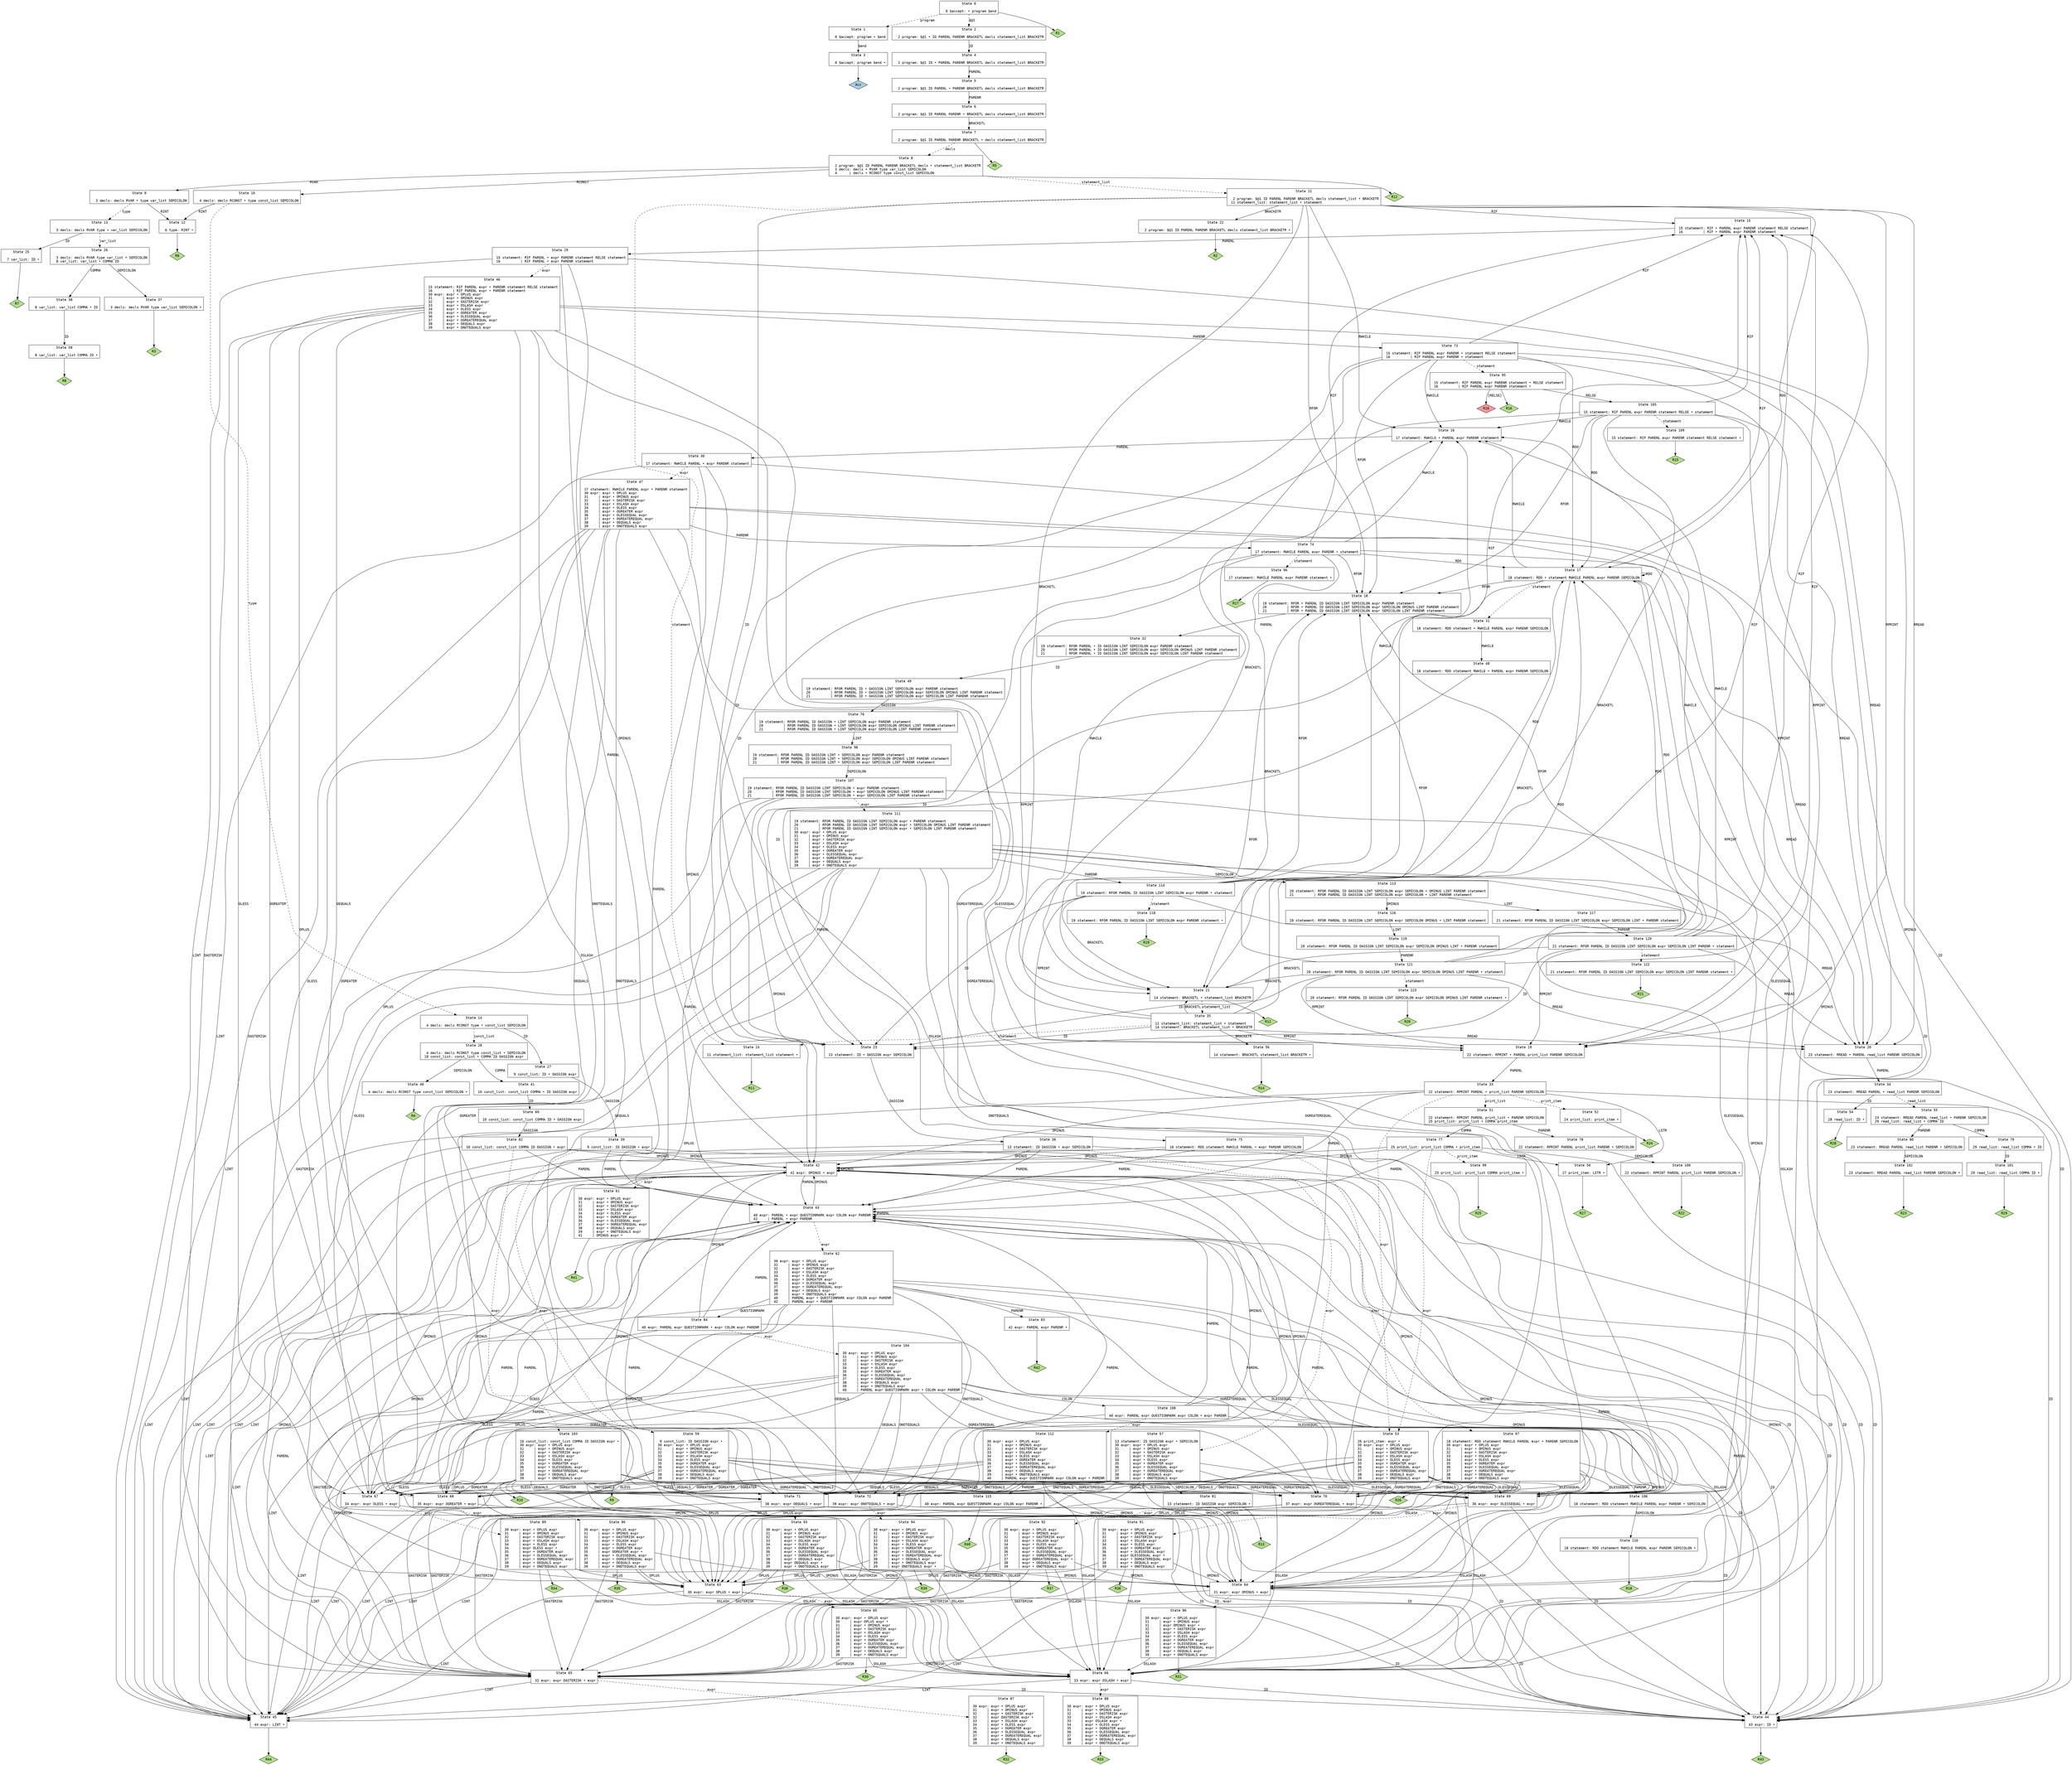 // Generated by GNU Bison 3.8.2.
// Report bugs to <bug-bison@gnu.org>.
// Home page: <https://www.gnu.org/software/bison/>.

digraph "minic.y"
{
  node [fontname = courier, shape = box, colorscheme = paired6]
  edge [fontname = courier]

  0 [label="State 0\n\l  0 $accept: • program $end\l"]
  0 -> 1 [style=dashed label="program"]
  0 -> 2 [style=dashed label="$@1"]
  0 -> "0R1" [style=solid]
 "0R1" [label="R1", fillcolor=3, shape=diamond, style=filled]
  1 [label="State 1\n\l  0 $accept: program • $end\l"]
  1 -> 3 [style=solid label="$end"]
  2 [label="State 2\n\l  2 program: $@1 • ID PARENL PARENR BRACKETL decls statement_list BRACKETR\l"]
  2 -> 4 [style=solid label="ID"]
  3 [label="State 3\n\l  0 $accept: program $end •\l"]
  3 -> "3R0" [style=solid]
 "3R0" [label="Acc", fillcolor=1, shape=diamond, style=filled]
  4 [label="State 4\n\l  2 program: $@1 ID • PARENL PARENR BRACKETL decls statement_list BRACKETR\l"]
  4 -> 5 [style=solid label="PARENL"]
  5 [label="State 5\n\l  2 program: $@1 ID PARENL • PARENR BRACKETL decls statement_list BRACKETR\l"]
  5 -> 6 [style=solid label="PARENR"]
  6 [label="State 6\n\l  2 program: $@1 ID PARENL PARENR • BRACKETL decls statement_list BRACKETR\l"]
  6 -> 7 [style=solid label="BRACKETL"]
  7 [label="State 7\n\l  2 program: $@1 ID PARENL PARENR BRACKETL • decls statement_list BRACKETR\l"]
  7 -> 8 [style=dashed label="decls"]
  7 -> "7R5" [style=solid]
 "7R5" [label="R5", fillcolor=3, shape=diamond, style=filled]
  8 [label="State 8\n\l  2 program: $@1 ID PARENL PARENR BRACKETL decls • statement_list BRACKETR\l  3 decls: decls • RVAR type var_list SEMICOLON\l  4      | decls • RCONST type const_list SEMICOLON\l"]
  8 -> 9 [style=solid label="RVAR"]
  8 -> 10 [style=solid label="RCONST"]
  8 -> 11 [style=dashed label="statement_list"]
  8 -> "8R12" [style=solid]
 "8R12" [label="R12", fillcolor=3, shape=diamond, style=filled]
  9 [label="State 9\n\l  3 decls: decls RVAR • type var_list SEMICOLON\l"]
  9 -> 12 [style=solid label="RINT"]
  9 -> 13 [style=dashed label="type"]
  10 [label="State 10\n\l  4 decls: decls RCONST • type const_list SEMICOLON\l"]
  10 -> 12 [style=solid label="RINT"]
  10 -> 14 [style=dashed label="type"]
  11 [label="State 11\n\l  2 program: $@1 ID PARENL PARENR BRACKETL decls statement_list • BRACKETR\l 11 statement_list: statement_list • statement\l"]
  11 -> 15 [style=solid label="RIF"]
  11 -> 16 [style=solid label="RWHILE"]
  11 -> 17 [style=solid label="RDO"]
  11 -> 18 [style=solid label="RFOR"]
  11 -> 19 [style=solid label="RPRINT"]
  11 -> 20 [style=solid label="RREAD"]
  11 -> 21 [style=solid label="BRACKETL"]
  11 -> 22 [style=solid label="BRACKETR"]
  11 -> 23 [style=solid label="ID"]
  11 -> 24 [style=dashed label="statement"]
  12 [label="State 12\n\l  6 type: RINT •\l"]
  12 -> "12R6" [style=solid]
 "12R6" [label="R6", fillcolor=3, shape=diamond, style=filled]
  13 [label="State 13\n\l  3 decls: decls RVAR type • var_list SEMICOLON\l"]
  13 -> 25 [style=solid label="ID"]
  13 -> 26 [style=dashed label="var_list"]
  14 [label="State 14\n\l  4 decls: decls RCONST type • const_list SEMICOLON\l"]
  14 -> 27 [style=solid label="ID"]
  14 -> 28 [style=dashed label="const_list"]
  15 [label="State 15\n\l 15 statement: RIF • PARENL expr PARENR statement RELSE statement\l 16          | RIF • PARENL expr PARENR statement\l"]
  15 -> 29 [style=solid label="PARENL"]
  16 [label="State 16\n\l 17 statement: RWHILE • PARENL expr PARENR statement\l"]
  16 -> 30 [style=solid label="PARENL"]
  17 [label="State 17\n\l 18 statement: RDO • statement RWHILE PARENL expr PARENR SEMICOLON\l"]
  17 -> 15 [style=solid label="RIF"]
  17 -> 16 [style=solid label="RWHILE"]
  17 -> 17 [style=solid label="RDO"]
  17 -> 18 [style=solid label="RFOR"]
  17 -> 19 [style=solid label="RPRINT"]
  17 -> 20 [style=solid label="RREAD"]
  17 -> 21 [style=solid label="BRACKETL"]
  17 -> 23 [style=solid label="ID"]
  17 -> 31 [style=dashed label="statement"]
  18 [label="State 18\n\l 19 statement: RFOR • PARENL ID OASSIGN LINT SEMICOLON expr PARENR statement\l 20          | RFOR • PARENL ID OASSIGN LINT SEMICOLON expr SEMICOLON OMINUS LINT PARENR statement\l 21          | RFOR • PARENL ID OASSIGN LINT SEMICOLON expr SEMICOLON LINT PARENR statement\l"]
  18 -> 32 [style=solid label="PARENL"]
  19 [label="State 19\n\l 22 statement: RPRINT • PARENL print_list PARENR SEMICOLON\l"]
  19 -> 33 [style=solid label="PARENL"]
  20 [label="State 20\n\l 23 statement: RREAD • PARENL read_list PARENR SEMICOLON\l"]
  20 -> 34 [style=solid label="PARENL"]
  21 [label="State 21\n\l 14 statement: BRACKETL • statement_list BRACKETR\l"]
  21 -> 35 [style=dashed label="statement_list"]
  21 -> "21R12" [style=solid]
 "21R12" [label="R12", fillcolor=3, shape=diamond, style=filled]
  22 [label="State 22\n\l  2 program: $@1 ID PARENL PARENR BRACKETL decls statement_list BRACKETR •\l"]
  22 -> "22R2" [style=solid]
 "22R2" [label="R2", fillcolor=3, shape=diamond, style=filled]
  23 [label="State 23\n\l 13 statement: ID • OASSIGN expr SEMICOLON\l"]
  23 -> 36 [style=solid label="OASSIGN"]
  24 [label="State 24\n\l 11 statement_list: statement_list statement •\l"]
  24 -> "24R11" [style=solid]
 "24R11" [label="R11", fillcolor=3, shape=diamond, style=filled]
  25 [label="State 25\n\l  7 var_list: ID •\l"]
  25 -> "25R7" [style=solid]
 "25R7" [label="R7", fillcolor=3, shape=diamond, style=filled]
  26 [label="State 26\n\l  3 decls: decls RVAR type var_list • SEMICOLON\l  8 var_list: var_list • COMMA ID\l"]
  26 -> 37 [style=solid label="SEMICOLON"]
  26 -> 38 [style=solid label="COMMA"]
  27 [label="State 27\n\l  9 const_list: ID • OASSIGN expr\l"]
  27 -> 39 [style=solid label="OASSIGN"]
  28 [label="State 28\n\l  4 decls: decls RCONST type const_list • SEMICOLON\l 10 const_list: const_list • COMMA ID OASSIGN expr\l"]
  28 -> 40 [style=solid label="SEMICOLON"]
  28 -> 41 [style=solid label="COMMA"]
  29 [label="State 29\n\l 15 statement: RIF PARENL • expr PARENR statement RELSE statement\l 16          | RIF PARENL • expr PARENR statement\l"]
  29 -> 42 [style=solid label="OMINUS"]
  29 -> 43 [style=solid label="PARENL"]
  29 -> 44 [style=solid label="ID"]
  29 -> 45 [style=solid label="LINT"]
  29 -> 46 [style=dashed label="expr"]
  30 [label="State 30\n\l 17 statement: RWHILE PARENL • expr PARENR statement\l"]
  30 -> 42 [style=solid label="OMINUS"]
  30 -> 43 [style=solid label="PARENL"]
  30 -> 44 [style=solid label="ID"]
  30 -> 45 [style=solid label="LINT"]
  30 -> 47 [style=dashed label="expr"]
  31 [label="State 31\n\l 18 statement: RDO statement • RWHILE PARENL expr PARENR SEMICOLON\l"]
  31 -> 48 [style=solid label="RWHILE"]
  32 [label="State 32\n\l 19 statement: RFOR PARENL • ID OASSIGN LINT SEMICOLON expr PARENR statement\l 20          | RFOR PARENL • ID OASSIGN LINT SEMICOLON expr SEMICOLON OMINUS LINT PARENR statement\l 21          | RFOR PARENL • ID OASSIGN LINT SEMICOLON expr SEMICOLON LINT PARENR statement\l"]
  32 -> 49 [style=solid label="ID"]
  33 [label="State 33\n\l 22 statement: RPRINT PARENL • print_list PARENR SEMICOLON\l"]
  33 -> 42 [style=solid label="OMINUS"]
  33 -> 43 [style=solid label="PARENL"]
  33 -> 44 [style=solid label="ID"]
  33 -> 50 [style=solid label="LSTR"]
  33 -> 45 [style=solid label="LINT"]
  33 -> 51 [style=dashed label="print_list"]
  33 -> 52 [style=dashed label="print_item"]
  33 -> 53 [style=dashed label="expr"]
  34 [label="State 34\n\l 23 statement: RREAD PARENL • read_list PARENR SEMICOLON\l"]
  34 -> 54 [style=solid label="ID"]
  34 -> 55 [style=dashed label="read_list"]
  35 [label="State 35\n\l 11 statement_list: statement_list • statement\l 14 statement: BRACKETL statement_list • BRACKETR\l"]
  35 -> 15 [style=solid label="RIF"]
  35 -> 16 [style=solid label="RWHILE"]
  35 -> 17 [style=solid label="RDO"]
  35 -> 18 [style=solid label="RFOR"]
  35 -> 19 [style=solid label="RPRINT"]
  35 -> 20 [style=solid label="RREAD"]
  35 -> 21 [style=solid label="BRACKETL"]
  35 -> 56 [style=solid label="BRACKETR"]
  35 -> 23 [style=solid label="ID"]
  35 -> 24 [style=dashed label="statement"]
  36 [label="State 36\n\l 13 statement: ID OASSIGN • expr SEMICOLON\l"]
  36 -> 42 [style=solid label="OMINUS"]
  36 -> 43 [style=solid label="PARENL"]
  36 -> 44 [style=solid label="ID"]
  36 -> 45 [style=solid label="LINT"]
  36 -> 57 [style=dashed label="expr"]
  37 [label="State 37\n\l  3 decls: decls RVAR type var_list SEMICOLON •\l"]
  37 -> "37R3" [style=solid]
 "37R3" [label="R3", fillcolor=3, shape=diamond, style=filled]
  38 [label="State 38\n\l  8 var_list: var_list COMMA • ID\l"]
  38 -> 58 [style=solid label="ID"]
  39 [label="State 39\n\l  9 const_list: ID OASSIGN • expr\l"]
  39 -> 42 [style=solid label="OMINUS"]
  39 -> 43 [style=solid label="PARENL"]
  39 -> 44 [style=solid label="ID"]
  39 -> 45 [style=solid label="LINT"]
  39 -> 59 [style=dashed label="expr"]
  40 [label="State 40\n\l  4 decls: decls RCONST type const_list SEMICOLON •\l"]
  40 -> "40R4" [style=solid]
 "40R4" [label="R4", fillcolor=3, shape=diamond, style=filled]
  41 [label="State 41\n\l 10 const_list: const_list COMMA • ID OASSIGN expr\l"]
  41 -> 60 [style=solid label="ID"]
  42 [label="State 42\n\l 41 expr: OMINUS • expr\l"]
  42 -> 42 [style=solid label="OMINUS"]
  42 -> 43 [style=solid label="PARENL"]
  42 -> 44 [style=solid label="ID"]
  42 -> 45 [style=solid label="LINT"]
  42 -> 61 [style=dashed label="expr"]
  43 [label="State 43\n\l 40 expr: PARENL • expr QUESTIONMARK expr COLON expr PARENR\l 42     | PARENL • expr PARENR\l"]
  43 -> 42 [style=solid label="OMINUS"]
  43 -> 43 [style=solid label="PARENL"]
  43 -> 44 [style=solid label="ID"]
  43 -> 45 [style=solid label="LINT"]
  43 -> 62 [style=dashed label="expr"]
  44 [label="State 44\n\l 43 expr: ID •\l"]
  44 -> "44R43" [style=solid]
 "44R43" [label="R43", fillcolor=3, shape=diamond, style=filled]
  45 [label="State 45\n\l 44 expr: LINT •\l"]
  45 -> "45R44" [style=solid]
 "45R44" [label="R44", fillcolor=3, shape=diamond, style=filled]
  46 [label="State 46\n\l 15 statement: RIF PARENL expr • PARENR statement RELSE statement\l 16          | RIF PARENL expr • PARENR statement\l 30 expr: expr • OPLUS expr\l 31     | expr • OMINUS expr\l 32     | expr • OASTERISK expr\l 33     | expr • OSLASH expr\l 34     | expr • OLESS expr\l 35     | expr • OGREATER expr\l 36     | expr • OLESSEQUAL expr\l 37     | expr • OGREATEREQUAL expr\l 38     | expr • OEQUALS expr\l 39     | expr • ONOTEQUALS expr\l"]
  46 -> 63 [style=solid label="OPLUS"]
  46 -> 64 [style=solid label="OMINUS"]
  46 -> 65 [style=solid label="OASTERISK"]
  46 -> 66 [style=solid label="OSLASH"]
  46 -> 67 [style=solid label="OLESS"]
  46 -> 68 [style=solid label="OGREATER"]
  46 -> 69 [style=solid label="OLESSEQUAL"]
  46 -> 70 [style=solid label="OGREATEREQUAL"]
  46 -> 71 [style=solid label="OEQUALS"]
  46 -> 72 [style=solid label="ONOTEQUALS"]
  46 -> 73 [style=solid label="PARENR"]
  47 [label="State 47\n\l 17 statement: RWHILE PARENL expr • PARENR statement\l 30 expr: expr • OPLUS expr\l 31     | expr • OMINUS expr\l 32     | expr • OASTERISK expr\l 33     | expr • OSLASH expr\l 34     | expr • OLESS expr\l 35     | expr • OGREATER expr\l 36     | expr • OLESSEQUAL expr\l 37     | expr • OGREATEREQUAL expr\l 38     | expr • OEQUALS expr\l 39     | expr • ONOTEQUALS expr\l"]
  47 -> 63 [style=solid label="OPLUS"]
  47 -> 64 [style=solid label="OMINUS"]
  47 -> 65 [style=solid label="OASTERISK"]
  47 -> 66 [style=solid label="OSLASH"]
  47 -> 67 [style=solid label="OLESS"]
  47 -> 68 [style=solid label="OGREATER"]
  47 -> 69 [style=solid label="OLESSEQUAL"]
  47 -> 70 [style=solid label="OGREATEREQUAL"]
  47 -> 71 [style=solid label="OEQUALS"]
  47 -> 72 [style=solid label="ONOTEQUALS"]
  47 -> 74 [style=solid label="PARENR"]
  48 [label="State 48\n\l 18 statement: RDO statement RWHILE • PARENL expr PARENR SEMICOLON\l"]
  48 -> 75 [style=solid label="PARENL"]
  49 [label="State 49\n\l 19 statement: RFOR PARENL ID • OASSIGN LINT SEMICOLON expr PARENR statement\l 20          | RFOR PARENL ID • OASSIGN LINT SEMICOLON expr SEMICOLON OMINUS LINT PARENR statement\l 21          | RFOR PARENL ID • OASSIGN LINT SEMICOLON expr SEMICOLON LINT PARENR statement\l"]
  49 -> 76 [style=solid label="OASSIGN"]
  50 [label="State 50\n\l 27 print_item: LSTR •\l"]
  50 -> "50R27" [style=solid]
 "50R27" [label="R27", fillcolor=3, shape=diamond, style=filled]
  51 [label="State 51\n\l 22 statement: RPRINT PARENL print_list • PARENR SEMICOLON\l 25 print_list: print_list • COMMA print_item\l"]
  51 -> 77 [style=solid label="COMMA"]
  51 -> 78 [style=solid label="PARENR"]
  52 [label="State 52\n\l 24 print_list: print_item •\l"]
  52 -> "52R24" [style=solid]
 "52R24" [label="R24", fillcolor=3, shape=diamond, style=filled]
  53 [label="State 53\n\l 26 print_item: expr •\l 30 expr: expr • OPLUS expr\l 31     | expr • OMINUS expr\l 32     | expr • OASTERISK expr\l 33     | expr • OSLASH expr\l 34     | expr • OLESS expr\l 35     | expr • OGREATER expr\l 36     | expr • OLESSEQUAL expr\l 37     | expr • OGREATEREQUAL expr\l 38     | expr • OEQUALS expr\l 39     | expr • ONOTEQUALS expr\l"]
  53 -> 63 [style=solid label="OPLUS"]
  53 -> 64 [style=solid label="OMINUS"]
  53 -> 65 [style=solid label="OASTERISK"]
  53 -> 66 [style=solid label="OSLASH"]
  53 -> 67 [style=solid label="OLESS"]
  53 -> 68 [style=solid label="OGREATER"]
  53 -> 69 [style=solid label="OLESSEQUAL"]
  53 -> 70 [style=solid label="OGREATEREQUAL"]
  53 -> 71 [style=solid label="OEQUALS"]
  53 -> 72 [style=solid label="ONOTEQUALS"]
  53 -> "53R26" [style=solid]
 "53R26" [label="R26", fillcolor=3, shape=diamond, style=filled]
  54 [label="State 54\n\l 28 read_list: ID •\l"]
  54 -> "54R28" [style=solid]
 "54R28" [label="R28", fillcolor=3, shape=diamond, style=filled]
  55 [label="State 55\n\l 23 statement: RREAD PARENL read_list • PARENR SEMICOLON\l 29 read_list: read_list • COMMA ID\l"]
  55 -> 79 [style=solid label="COMMA"]
  55 -> 80 [style=solid label="PARENR"]
  56 [label="State 56\n\l 14 statement: BRACKETL statement_list BRACKETR •\l"]
  56 -> "56R14" [style=solid]
 "56R14" [label="R14", fillcolor=3, shape=diamond, style=filled]
  57 [label="State 57\n\l 13 statement: ID OASSIGN expr • SEMICOLON\l 30 expr: expr • OPLUS expr\l 31     | expr • OMINUS expr\l 32     | expr • OASTERISK expr\l 33     | expr • OSLASH expr\l 34     | expr • OLESS expr\l 35     | expr • OGREATER expr\l 36     | expr • OLESSEQUAL expr\l 37     | expr • OGREATEREQUAL expr\l 38     | expr • OEQUALS expr\l 39     | expr • ONOTEQUALS expr\l"]
  57 -> 81 [style=solid label="SEMICOLON"]
  57 -> 63 [style=solid label="OPLUS"]
  57 -> 64 [style=solid label="OMINUS"]
  57 -> 65 [style=solid label="OASTERISK"]
  57 -> 66 [style=solid label="OSLASH"]
  57 -> 67 [style=solid label="OLESS"]
  57 -> 68 [style=solid label="OGREATER"]
  57 -> 69 [style=solid label="OLESSEQUAL"]
  57 -> 70 [style=solid label="OGREATEREQUAL"]
  57 -> 71 [style=solid label="OEQUALS"]
  57 -> 72 [style=solid label="ONOTEQUALS"]
  58 [label="State 58\n\l  8 var_list: var_list COMMA ID •\l"]
  58 -> "58R8" [style=solid]
 "58R8" [label="R8", fillcolor=3, shape=diamond, style=filled]
  59 [label="State 59\n\l  9 const_list: ID OASSIGN expr •\l 30 expr: expr • OPLUS expr\l 31     | expr • OMINUS expr\l 32     | expr • OASTERISK expr\l 33     | expr • OSLASH expr\l 34     | expr • OLESS expr\l 35     | expr • OGREATER expr\l 36     | expr • OLESSEQUAL expr\l 37     | expr • OGREATEREQUAL expr\l 38     | expr • OEQUALS expr\l 39     | expr • ONOTEQUALS expr\l"]
  59 -> 63 [style=solid label="OPLUS"]
  59 -> 64 [style=solid label="OMINUS"]
  59 -> 65 [style=solid label="OASTERISK"]
  59 -> 66 [style=solid label="OSLASH"]
  59 -> 67 [style=solid label="OLESS"]
  59 -> 68 [style=solid label="OGREATER"]
  59 -> 69 [style=solid label="OLESSEQUAL"]
  59 -> 70 [style=solid label="OGREATEREQUAL"]
  59 -> 71 [style=solid label="OEQUALS"]
  59 -> 72 [style=solid label="ONOTEQUALS"]
  59 -> "59R9" [style=solid]
 "59R9" [label="R9", fillcolor=3, shape=diamond, style=filled]
  60 [label="State 60\n\l 10 const_list: const_list COMMA ID • OASSIGN expr\l"]
  60 -> 82 [style=solid label="OASSIGN"]
  61 [label="State 61\n\l 30 expr: expr • OPLUS expr\l 31     | expr • OMINUS expr\l 32     | expr • OASTERISK expr\l 33     | expr • OSLASH expr\l 34     | expr • OLESS expr\l 35     | expr • OGREATER expr\l 36     | expr • OLESSEQUAL expr\l 37     | expr • OGREATEREQUAL expr\l 38     | expr • OEQUALS expr\l 39     | expr • ONOTEQUALS expr\l 41     | OMINUS expr •\l"]
  61 -> "61R41" [style=solid]
 "61R41" [label="R41", fillcolor=3, shape=diamond, style=filled]
  62 [label="State 62\n\l 30 expr: expr • OPLUS expr\l 31     | expr • OMINUS expr\l 32     | expr • OASTERISK expr\l 33     | expr • OSLASH expr\l 34     | expr • OLESS expr\l 35     | expr • OGREATER expr\l 36     | expr • OLESSEQUAL expr\l 37     | expr • OGREATEREQUAL expr\l 38     | expr • OEQUALS expr\l 39     | expr • ONOTEQUALS expr\l 40     | PARENL expr • QUESTIONMARK expr COLON expr PARENR\l 42     | PARENL expr • PARENR\l"]
  62 -> 63 [style=solid label="OPLUS"]
  62 -> 64 [style=solid label="OMINUS"]
  62 -> 65 [style=solid label="OASTERISK"]
  62 -> 66 [style=solid label="OSLASH"]
  62 -> 67 [style=solid label="OLESS"]
  62 -> 68 [style=solid label="OGREATER"]
  62 -> 69 [style=solid label="OLESSEQUAL"]
  62 -> 70 [style=solid label="OGREATEREQUAL"]
  62 -> 71 [style=solid label="OEQUALS"]
  62 -> 72 [style=solid label="ONOTEQUALS"]
  62 -> 83 [style=solid label="PARENR"]
  62 -> 84 [style=solid label="QUESTIONMARK"]
  63 [label="State 63\n\l 30 expr: expr OPLUS • expr\l"]
  63 -> 42 [style=solid label="OMINUS"]
  63 -> 43 [style=solid label="PARENL"]
  63 -> 44 [style=solid label="ID"]
  63 -> 45 [style=solid label="LINT"]
  63 -> 85 [style=dashed label="expr"]
  64 [label="State 64\n\l 31 expr: expr OMINUS • expr\l"]
  64 -> 42 [style=solid label="OMINUS"]
  64 -> 43 [style=solid label="PARENL"]
  64 -> 44 [style=solid label="ID"]
  64 -> 45 [style=solid label="LINT"]
  64 -> 86 [style=dashed label="expr"]
  65 [label="State 65\n\l 32 expr: expr OASTERISK • expr\l"]
  65 -> 42 [style=solid label="OMINUS"]
  65 -> 43 [style=solid label="PARENL"]
  65 -> 44 [style=solid label="ID"]
  65 -> 45 [style=solid label="LINT"]
  65 -> 87 [style=dashed label="expr"]
  66 [label="State 66\n\l 33 expr: expr OSLASH • expr\l"]
  66 -> 42 [style=solid label="OMINUS"]
  66 -> 43 [style=solid label="PARENL"]
  66 -> 44 [style=solid label="ID"]
  66 -> 45 [style=solid label="LINT"]
  66 -> 88 [style=dashed label="expr"]
  67 [label="State 67\n\l 34 expr: expr OLESS • expr\l"]
  67 -> 42 [style=solid label="OMINUS"]
  67 -> 43 [style=solid label="PARENL"]
  67 -> 44 [style=solid label="ID"]
  67 -> 45 [style=solid label="LINT"]
  67 -> 89 [style=dashed label="expr"]
  68 [label="State 68\n\l 35 expr: expr OGREATER • expr\l"]
  68 -> 42 [style=solid label="OMINUS"]
  68 -> 43 [style=solid label="PARENL"]
  68 -> 44 [style=solid label="ID"]
  68 -> 45 [style=solid label="LINT"]
  68 -> 90 [style=dashed label="expr"]
  69 [label="State 69\n\l 36 expr: expr OLESSEQUAL • expr\l"]
  69 -> 42 [style=solid label="OMINUS"]
  69 -> 43 [style=solid label="PARENL"]
  69 -> 44 [style=solid label="ID"]
  69 -> 45 [style=solid label="LINT"]
  69 -> 91 [style=dashed label="expr"]
  70 [label="State 70\n\l 37 expr: expr OGREATEREQUAL • expr\l"]
  70 -> 42 [style=solid label="OMINUS"]
  70 -> 43 [style=solid label="PARENL"]
  70 -> 44 [style=solid label="ID"]
  70 -> 45 [style=solid label="LINT"]
  70 -> 92 [style=dashed label="expr"]
  71 [label="State 71\n\l 38 expr: expr OEQUALS • expr\l"]
  71 -> 42 [style=solid label="OMINUS"]
  71 -> 43 [style=solid label="PARENL"]
  71 -> 44 [style=solid label="ID"]
  71 -> 45 [style=solid label="LINT"]
  71 -> 93 [style=dashed label="expr"]
  72 [label="State 72\n\l 39 expr: expr ONOTEQUALS • expr\l"]
  72 -> 42 [style=solid label="OMINUS"]
  72 -> 43 [style=solid label="PARENL"]
  72 -> 44 [style=solid label="ID"]
  72 -> 45 [style=solid label="LINT"]
  72 -> 94 [style=dashed label="expr"]
  73 [label="State 73\n\l 15 statement: RIF PARENL expr PARENR • statement RELSE statement\l 16          | RIF PARENL expr PARENR • statement\l"]
  73 -> 15 [style=solid label="RIF"]
  73 -> 16 [style=solid label="RWHILE"]
  73 -> 17 [style=solid label="RDO"]
  73 -> 18 [style=solid label="RFOR"]
  73 -> 19 [style=solid label="RPRINT"]
  73 -> 20 [style=solid label="RREAD"]
  73 -> 21 [style=solid label="BRACKETL"]
  73 -> 23 [style=solid label="ID"]
  73 -> 95 [style=dashed label="statement"]
  74 [label="State 74\n\l 17 statement: RWHILE PARENL expr PARENR • statement\l"]
  74 -> 15 [style=solid label="RIF"]
  74 -> 16 [style=solid label="RWHILE"]
  74 -> 17 [style=solid label="RDO"]
  74 -> 18 [style=solid label="RFOR"]
  74 -> 19 [style=solid label="RPRINT"]
  74 -> 20 [style=solid label="RREAD"]
  74 -> 21 [style=solid label="BRACKETL"]
  74 -> 23 [style=solid label="ID"]
  74 -> 96 [style=dashed label="statement"]
  75 [label="State 75\n\l 18 statement: RDO statement RWHILE PARENL • expr PARENR SEMICOLON\l"]
  75 -> 42 [style=solid label="OMINUS"]
  75 -> 43 [style=solid label="PARENL"]
  75 -> 44 [style=solid label="ID"]
  75 -> 45 [style=solid label="LINT"]
  75 -> 97 [style=dashed label="expr"]
  76 [label="State 76\n\l 19 statement: RFOR PARENL ID OASSIGN • LINT SEMICOLON expr PARENR statement\l 20          | RFOR PARENL ID OASSIGN • LINT SEMICOLON expr SEMICOLON OMINUS LINT PARENR statement\l 21          | RFOR PARENL ID OASSIGN • LINT SEMICOLON expr SEMICOLON LINT PARENR statement\l"]
  76 -> 98 [style=solid label="LINT"]
  77 [label="State 77\n\l 25 print_list: print_list COMMA • print_item\l"]
  77 -> 42 [style=solid label="OMINUS"]
  77 -> 43 [style=solid label="PARENL"]
  77 -> 44 [style=solid label="ID"]
  77 -> 50 [style=solid label="LSTR"]
  77 -> 45 [style=solid label="LINT"]
  77 -> 99 [style=dashed label="print_item"]
  77 -> 53 [style=dashed label="expr"]
  78 [label="State 78\n\l 22 statement: RPRINT PARENL print_list PARENR • SEMICOLON\l"]
  78 -> 100 [style=solid label="SEMICOLON"]
  79 [label="State 79\n\l 29 read_list: read_list COMMA • ID\l"]
  79 -> 101 [style=solid label="ID"]
  80 [label="State 80\n\l 23 statement: RREAD PARENL read_list PARENR • SEMICOLON\l"]
  80 -> 102 [style=solid label="SEMICOLON"]
  81 [label="State 81\n\l 13 statement: ID OASSIGN expr SEMICOLON •\l"]
  81 -> "81R13" [style=solid]
 "81R13" [label="R13", fillcolor=3, shape=diamond, style=filled]
  82 [label="State 82\n\l 10 const_list: const_list COMMA ID OASSIGN • expr\l"]
  82 -> 42 [style=solid label="OMINUS"]
  82 -> 43 [style=solid label="PARENL"]
  82 -> 44 [style=solid label="ID"]
  82 -> 45 [style=solid label="LINT"]
  82 -> 103 [style=dashed label="expr"]
  83 [label="State 83\n\l 42 expr: PARENL expr PARENR •\l"]
  83 -> "83R42" [style=solid]
 "83R42" [label="R42", fillcolor=3, shape=diamond, style=filled]
  84 [label="State 84\n\l 40 expr: PARENL expr QUESTIONMARK • expr COLON expr PARENR\l"]
  84 -> 42 [style=solid label="OMINUS"]
  84 -> 43 [style=solid label="PARENL"]
  84 -> 44 [style=solid label="ID"]
  84 -> 45 [style=solid label="LINT"]
  84 -> 104 [style=dashed label="expr"]
  85 [label="State 85\n\l 30 expr: expr • OPLUS expr\l 30     | expr OPLUS expr •\l 31     | expr • OMINUS expr\l 32     | expr • OASTERISK expr\l 33     | expr • OSLASH expr\l 34     | expr • OLESS expr\l 35     | expr • OGREATER expr\l 36     | expr • OLESSEQUAL expr\l 37     | expr • OGREATEREQUAL expr\l 38     | expr • OEQUALS expr\l 39     | expr • ONOTEQUALS expr\l"]
  85 -> 65 [style=solid label="OASTERISK"]
  85 -> 66 [style=solid label="OSLASH"]
  85 -> "85R30" [style=solid]
 "85R30" [label="R30", fillcolor=3, shape=diamond, style=filled]
  86 [label="State 86\n\l 30 expr: expr • OPLUS expr\l 31     | expr • OMINUS expr\l 31     | expr OMINUS expr •\l 32     | expr • OASTERISK expr\l 33     | expr • OSLASH expr\l 34     | expr • OLESS expr\l 35     | expr • OGREATER expr\l 36     | expr • OLESSEQUAL expr\l 37     | expr • OGREATEREQUAL expr\l 38     | expr • OEQUALS expr\l 39     | expr • ONOTEQUALS expr\l"]
  86 -> 65 [style=solid label="OASTERISK"]
  86 -> 66 [style=solid label="OSLASH"]
  86 -> "86R31" [style=solid]
 "86R31" [label="R31", fillcolor=3, shape=diamond, style=filled]
  87 [label="State 87\n\l 30 expr: expr • OPLUS expr\l 31     | expr • OMINUS expr\l 32     | expr • OASTERISK expr\l 32     | expr OASTERISK expr •\l 33     | expr • OSLASH expr\l 34     | expr • OLESS expr\l 35     | expr • OGREATER expr\l 36     | expr • OLESSEQUAL expr\l 37     | expr • OGREATEREQUAL expr\l 38     | expr • OEQUALS expr\l 39     | expr • ONOTEQUALS expr\l"]
  87 -> "87R32" [style=solid]
 "87R32" [label="R32", fillcolor=3, shape=diamond, style=filled]
  88 [label="State 88\n\l 30 expr: expr • OPLUS expr\l 31     | expr • OMINUS expr\l 32     | expr • OASTERISK expr\l 33     | expr • OSLASH expr\l 33     | expr OSLASH expr •\l 34     | expr • OLESS expr\l 35     | expr • OGREATER expr\l 36     | expr • OLESSEQUAL expr\l 37     | expr • OGREATEREQUAL expr\l 38     | expr • OEQUALS expr\l 39     | expr • ONOTEQUALS expr\l"]
  88 -> "88R33" [style=solid]
 "88R33" [label="R33", fillcolor=3, shape=diamond, style=filled]
  89 [label="State 89\n\l 30 expr: expr • OPLUS expr\l 31     | expr • OMINUS expr\l 32     | expr • OASTERISK expr\l 33     | expr • OSLASH expr\l 34     | expr • OLESS expr\l 34     | expr OLESS expr •\l 35     | expr • OGREATER expr\l 36     | expr • OLESSEQUAL expr\l 37     | expr • OGREATEREQUAL expr\l 38     | expr • OEQUALS expr\l 39     | expr • ONOTEQUALS expr\l"]
  89 -> 63 [style=solid label="OPLUS"]
  89 -> 64 [style=solid label="OMINUS"]
  89 -> 65 [style=solid label="OASTERISK"]
  89 -> 66 [style=solid label="OSLASH"]
  89 -> "89R34" [style=solid]
 "89R34" [label="R34", fillcolor=3, shape=diamond, style=filled]
  90 [label="State 90\n\l 30 expr: expr • OPLUS expr\l 31     | expr • OMINUS expr\l 32     | expr • OASTERISK expr\l 33     | expr • OSLASH expr\l 34     | expr • OLESS expr\l 35     | expr • OGREATER expr\l 35     | expr OGREATER expr •\l 36     | expr • OLESSEQUAL expr\l 37     | expr • OGREATEREQUAL expr\l 38     | expr • OEQUALS expr\l 39     | expr • ONOTEQUALS expr\l"]
  90 -> 63 [style=solid label="OPLUS"]
  90 -> 64 [style=solid label="OMINUS"]
  90 -> 65 [style=solid label="OASTERISK"]
  90 -> 66 [style=solid label="OSLASH"]
  90 -> "90R35" [style=solid]
 "90R35" [label="R35", fillcolor=3, shape=diamond, style=filled]
  91 [label="State 91\n\l 30 expr: expr • OPLUS expr\l 31     | expr • OMINUS expr\l 32     | expr • OASTERISK expr\l 33     | expr • OSLASH expr\l 34     | expr • OLESS expr\l 35     | expr • OGREATER expr\l 36     | expr • OLESSEQUAL expr\l 36     | expr OLESSEQUAL expr •\l 37     | expr • OGREATEREQUAL expr\l 38     | expr • OEQUALS expr\l 39     | expr • ONOTEQUALS expr\l"]
  91 -> 63 [style=solid label="OPLUS"]
  91 -> 64 [style=solid label="OMINUS"]
  91 -> 65 [style=solid label="OASTERISK"]
  91 -> 66 [style=solid label="OSLASH"]
  91 -> "91R36" [style=solid]
 "91R36" [label="R36", fillcolor=3, shape=diamond, style=filled]
  92 [label="State 92\n\l 30 expr: expr • OPLUS expr\l 31     | expr • OMINUS expr\l 32     | expr • OASTERISK expr\l 33     | expr • OSLASH expr\l 34     | expr • OLESS expr\l 35     | expr • OGREATER expr\l 36     | expr • OLESSEQUAL expr\l 37     | expr • OGREATEREQUAL expr\l 37     | expr OGREATEREQUAL expr •\l 38     | expr • OEQUALS expr\l 39     | expr • ONOTEQUALS expr\l"]
  92 -> 63 [style=solid label="OPLUS"]
  92 -> 64 [style=solid label="OMINUS"]
  92 -> 65 [style=solid label="OASTERISK"]
  92 -> 66 [style=solid label="OSLASH"]
  92 -> "92R37" [style=solid]
 "92R37" [label="R37", fillcolor=3, shape=diamond, style=filled]
  93 [label="State 93\n\l 30 expr: expr • OPLUS expr\l 31     | expr • OMINUS expr\l 32     | expr • OASTERISK expr\l 33     | expr • OSLASH expr\l 34     | expr • OLESS expr\l 35     | expr • OGREATER expr\l 36     | expr • OLESSEQUAL expr\l 37     | expr • OGREATEREQUAL expr\l 38     | expr • OEQUALS expr\l 38     | expr OEQUALS expr •\l 39     | expr • ONOTEQUALS expr\l"]
  93 -> 63 [style=solid label="OPLUS"]
  93 -> 64 [style=solid label="OMINUS"]
  93 -> 65 [style=solid label="OASTERISK"]
  93 -> 66 [style=solid label="OSLASH"]
  93 -> "93R38" [style=solid]
 "93R38" [label="R38", fillcolor=3, shape=diamond, style=filled]
  94 [label="State 94\n\l 30 expr: expr • OPLUS expr\l 31     | expr • OMINUS expr\l 32     | expr • OASTERISK expr\l 33     | expr • OSLASH expr\l 34     | expr • OLESS expr\l 35     | expr • OGREATER expr\l 36     | expr • OLESSEQUAL expr\l 37     | expr • OGREATEREQUAL expr\l 38     | expr • OEQUALS expr\l 39     | expr • ONOTEQUALS expr\l 39     | expr ONOTEQUALS expr •\l"]
  94 -> 63 [style=solid label="OPLUS"]
  94 -> 64 [style=solid label="OMINUS"]
  94 -> 65 [style=solid label="OASTERISK"]
  94 -> 66 [style=solid label="OSLASH"]
  94 -> "94R39" [style=solid]
 "94R39" [label="R39", fillcolor=3, shape=diamond, style=filled]
  95 [label="State 95\n\l 15 statement: RIF PARENL expr PARENR statement • RELSE statement\l 16          | RIF PARENL expr PARENR statement •\l"]
  95 -> 105 [style=solid label="RELSE"]
  95 -> "95R16d" [label="[RELSE]", style=solid]
 "95R16d" [label="R16", fillcolor=5, shape=diamond, style=filled]
  95 -> "95R16" [style=solid]
 "95R16" [label="R16", fillcolor=3, shape=diamond, style=filled]
  96 [label="State 96\n\l 17 statement: RWHILE PARENL expr PARENR statement •\l"]
  96 -> "96R17" [style=solid]
 "96R17" [label="R17", fillcolor=3, shape=diamond, style=filled]
  97 [label="State 97\n\l 18 statement: RDO statement RWHILE PARENL expr • PARENR SEMICOLON\l 30 expr: expr • OPLUS expr\l 31     | expr • OMINUS expr\l 32     | expr • OASTERISK expr\l 33     | expr • OSLASH expr\l 34     | expr • OLESS expr\l 35     | expr • OGREATER expr\l 36     | expr • OLESSEQUAL expr\l 37     | expr • OGREATEREQUAL expr\l 38     | expr • OEQUALS expr\l 39     | expr • ONOTEQUALS expr\l"]
  97 -> 63 [style=solid label="OPLUS"]
  97 -> 64 [style=solid label="OMINUS"]
  97 -> 65 [style=solid label="OASTERISK"]
  97 -> 66 [style=solid label="OSLASH"]
  97 -> 67 [style=solid label="OLESS"]
  97 -> 68 [style=solid label="OGREATER"]
  97 -> 69 [style=solid label="OLESSEQUAL"]
  97 -> 70 [style=solid label="OGREATEREQUAL"]
  97 -> 71 [style=solid label="OEQUALS"]
  97 -> 72 [style=solid label="ONOTEQUALS"]
  97 -> 106 [style=solid label="PARENR"]
  98 [label="State 98\n\l 19 statement: RFOR PARENL ID OASSIGN LINT • SEMICOLON expr PARENR statement\l 20          | RFOR PARENL ID OASSIGN LINT • SEMICOLON expr SEMICOLON OMINUS LINT PARENR statement\l 21          | RFOR PARENL ID OASSIGN LINT • SEMICOLON expr SEMICOLON LINT PARENR statement\l"]
  98 -> 107 [style=solid label="SEMICOLON"]
  99 [label="State 99\n\l 25 print_list: print_list COMMA print_item •\l"]
  99 -> "99R25" [style=solid]
 "99R25" [label="R25", fillcolor=3, shape=diamond, style=filled]
  100 [label="State 100\n\l 22 statement: RPRINT PARENL print_list PARENR SEMICOLON •\l"]
  100 -> "100R22" [style=solid]
 "100R22" [label="R22", fillcolor=3, shape=diamond, style=filled]
  101 [label="State 101\n\l 29 read_list: read_list COMMA ID •\l"]
  101 -> "101R29" [style=solid]
 "101R29" [label="R29", fillcolor=3, shape=diamond, style=filled]
  102 [label="State 102\n\l 23 statement: RREAD PARENL read_list PARENR SEMICOLON •\l"]
  102 -> "102R23" [style=solid]
 "102R23" [label="R23", fillcolor=3, shape=diamond, style=filled]
  103 [label="State 103\n\l 10 const_list: const_list COMMA ID OASSIGN expr •\l 30 expr: expr • OPLUS expr\l 31     | expr • OMINUS expr\l 32     | expr • OASTERISK expr\l 33     | expr • OSLASH expr\l 34     | expr • OLESS expr\l 35     | expr • OGREATER expr\l 36     | expr • OLESSEQUAL expr\l 37     | expr • OGREATEREQUAL expr\l 38     | expr • OEQUALS expr\l 39     | expr • ONOTEQUALS expr\l"]
  103 -> 63 [style=solid label="OPLUS"]
  103 -> 64 [style=solid label="OMINUS"]
  103 -> 65 [style=solid label="OASTERISK"]
  103 -> 66 [style=solid label="OSLASH"]
  103 -> 67 [style=solid label="OLESS"]
  103 -> 68 [style=solid label="OGREATER"]
  103 -> 69 [style=solid label="OLESSEQUAL"]
  103 -> 70 [style=solid label="OGREATEREQUAL"]
  103 -> 71 [style=solid label="OEQUALS"]
  103 -> 72 [style=solid label="ONOTEQUALS"]
  103 -> "103R10" [style=solid]
 "103R10" [label="R10", fillcolor=3, shape=diamond, style=filled]
  104 [label="State 104\n\l 30 expr: expr • OPLUS expr\l 31     | expr • OMINUS expr\l 32     | expr • OASTERISK expr\l 33     | expr • OSLASH expr\l 34     | expr • OLESS expr\l 35     | expr • OGREATER expr\l 36     | expr • OLESSEQUAL expr\l 37     | expr • OGREATEREQUAL expr\l 38     | expr • OEQUALS expr\l 39     | expr • ONOTEQUALS expr\l 40     | PARENL expr QUESTIONMARK expr • COLON expr PARENR\l"]
  104 -> 63 [style=solid label="OPLUS"]
  104 -> 64 [style=solid label="OMINUS"]
  104 -> 65 [style=solid label="OASTERISK"]
  104 -> 66 [style=solid label="OSLASH"]
  104 -> 67 [style=solid label="OLESS"]
  104 -> 68 [style=solid label="OGREATER"]
  104 -> 69 [style=solid label="OLESSEQUAL"]
  104 -> 70 [style=solid label="OGREATEREQUAL"]
  104 -> 71 [style=solid label="OEQUALS"]
  104 -> 72 [style=solid label="ONOTEQUALS"]
  104 -> 108 [style=solid label="COLON"]
  105 [label="State 105\n\l 15 statement: RIF PARENL expr PARENR statement RELSE • statement\l"]
  105 -> 15 [style=solid label="RIF"]
  105 -> 16 [style=solid label="RWHILE"]
  105 -> 17 [style=solid label="RDO"]
  105 -> 18 [style=solid label="RFOR"]
  105 -> 19 [style=solid label="RPRINT"]
  105 -> 20 [style=solid label="RREAD"]
  105 -> 21 [style=solid label="BRACKETL"]
  105 -> 23 [style=solid label="ID"]
  105 -> 109 [style=dashed label="statement"]
  106 [label="State 106\n\l 18 statement: RDO statement RWHILE PARENL expr PARENR • SEMICOLON\l"]
  106 -> 110 [style=solid label="SEMICOLON"]
  107 [label="State 107\n\l 19 statement: RFOR PARENL ID OASSIGN LINT SEMICOLON • expr PARENR statement\l 20          | RFOR PARENL ID OASSIGN LINT SEMICOLON • expr SEMICOLON OMINUS LINT PARENR statement\l 21          | RFOR PARENL ID OASSIGN LINT SEMICOLON • expr SEMICOLON LINT PARENR statement\l"]
  107 -> 42 [style=solid label="OMINUS"]
  107 -> 43 [style=solid label="PARENL"]
  107 -> 44 [style=solid label="ID"]
  107 -> 45 [style=solid label="LINT"]
  107 -> 111 [style=dashed label="expr"]
  108 [label="State 108\n\l 40 expr: PARENL expr QUESTIONMARK expr COLON • expr PARENR\l"]
  108 -> 42 [style=solid label="OMINUS"]
  108 -> 43 [style=solid label="PARENL"]
  108 -> 44 [style=solid label="ID"]
  108 -> 45 [style=solid label="LINT"]
  108 -> 112 [style=dashed label="expr"]
  109 [label="State 109\n\l 15 statement: RIF PARENL expr PARENR statement RELSE statement •\l"]
  109 -> "109R15" [style=solid]
 "109R15" [label="R15", fillcolor=3, shape=diamond, style=filled]
  110 [label="State 110\n\l 18 statement: RDO statement RWHILE PARENL expr PARENR SEMICOLON •\l"]
  110 -> "110R18" [style=solid]
 "110R18" [label="R18", fillcolor=3, shape=diamond, style=filled]
  111 [label="State 111\n\l 19 statement: RFOR PARENL ID OASSIGN LINT SEMICOLON expr • PARENR statement\l 20          | RFOR PARENL ID OASSIGN LINT SEMICOLON expr • SEMICOLON OMINUS LINT PARENR statement\l 21          | RFOR PARENL ID OASSIGN LINT SEMICOLON expr • SEMICOLON LINT PARENR statement\l 30 expr: expr • OPLUS expr\l 31     | expr • OMINUS expr\l 32     | expr • OASTERISK expr\l 33     | expr • OSLASH expr\l 34     | expr • OLESS expr\l 35     | expr • OGREATER expr\l 36     | expr • OLESSEQUAL expr\l 37     | expr • OGREATEREQUAL expr\l 38     | expr • OEQUALS expr\l 39     | expr • ONOTEQUALS expr\l"]
  111 -> 113 [style=solid label="SEMICOLON"]
  111 -> 63 [style=solid label="OPLUS"]
  111 -> 64 [style=solid label="OMINUS"]
  111 -> 65 [style=solid label="OASTERISK"]
  111 -> 66 [style=solid label="OSLASH"]
  111 -> 67 [style=solid label="OLESS"]
  111 -> 68 [style=solid label="OGREATER"]
  111 -> 69 [style=solid label="OLESSEQUAL"]
  111 -> 70 [style=solid label="OGREATEREQUAL"]
  111 -> 71 [style=solid label="OEQUALS"]
  111 -> 72 [style=solid label="ONOTEQUALS"]
  111 -> 114 [style=solid label="PARENR"]
  112 [label="State 112\n\l 30 expr: expr • OPLUS expr\l 31     | expr • OMINUS expr\l 32     | expr • OASTERISK expr\l 33     | expr • OSLASH expr\l 34     | expr • OLESS expr\l 35     | expr • OGREATER expr\l 36     | expr • OLESSEQUAL expr\l 37     | expr • OGREATEREQUAL expr\l 38     | expr • OEQUALS expr\l 39     | expr • ONOTEQUALS expr\l 40     | PARENL expr QUESTIONMARK expr COLON expr • PARENR\l"]
  112 -> 63 [style=solid label="OPLUS"]
  112 -> 64 [style=solid label="OMINUS"]
  112 -> 65 [style=solid label="OASTERISK"]
  112 -> 66 [style=solid label="OSLASH"]
  112 -> 67 [style=solid label="OLESS"]
  112 -> 68 [style=solid label="OGREATER"]
  112 -> 69 [style=solid label="OLESSEQUAL"]
  112 -> 70 [style=solid label="OGREATEREQUAL"]
  112 -> 71 [style=solid label="OEQUALS"]
  112 -> 72 [style=solid label="ONOTEQUALS"]
  112 -> 115 [style=solid label="PARENR"]
  113 [label="State 113\n\l 20 statement: RFOR PARENL ID OASSIGN LINT SEMICOLON expr SEMICOLON • OMINUS LINT PARENR statement\l 21          | RFOR PARENL ID OASSIGN LINT SEMICOLON expr SEMICOLON • LINT PARENR statement\l"]
  113 -> 116 [style=solid label="OMINUS"]
  113 -> 117 [style=solid label="LINT"]
  114 [label="State 114\n\l 19 statement: RFOR PARENL ID OASSIGN LINT SEMICOLON expr PARENR • statement\l"]
  114 -> 15 [style=solid label="RIF"]
  114 -> 16 [style=solid label="RWHILE"]
  114 -> 17 [style=solid label="RDO"]
  114 -> 18 [style=solid label="RFOR"]
  114 -> 19 [style=solid label="RPRINT"]
  114 -> 20 [style=solid label="RREAD"]
  114 -> 21 [style=solid label="BRACKETL"]
  114 -> 23 [style=solid label="ID"]
  114 -> 118 [style=dashed label="statement"]
  115 [label="State 115\n\l 40 expr: PARENL expr QUESTIONMARK expr COLON expr PARENR •\l"]
  115 -> "115R40" [style=solid]
 "115R40" [label="R40", fillcolor=3, shape=diamond, style=filled]
  116 [label="State 116\n\l 20 statement: RFOR PARENL ID OASSIGN LINT SEMICOLON expr SEMICOLON OMINUS • LINT PARENR statement\l"]
  116 -> 119 [style=solid label="LINT"]
  117 [label="State 117\n\l 21 statement: RFOR PARENL ID OASSIGN LINT SEMICOLON expr SEMICOLON LINT • PARENR statement\l"]
  117 -> 120 [style=solid label="PARENR"]
  118 [label="State 118\n\l 19 statement: RFOR PARENL ID OASSIGN LINT SEMICOLON expr PARENR statement •\l"]
  118 -> "118R19" [style=solid]
 "118R19" [label="R19", fillcolor=3, shape=diamond, style=filled]
  119 [label="State 119\n\l 20 statement: RFOR PARENL ID OASSIGN LINT SEMICOLON expr SEMICOLON OMINUS LINT • PARENR statement\l"]
  119 -> 121 [style=solid label="PARENR"]
  120 [label="State 120\n\l 21 statement: RFOR PARENL ID OASSIGN LINT SEMICOLON expr SEMICOLON LINT PARENR • statement\l"]
  120 -> 15 [style=solid label="RIF"]
  120 -> 16 [style=solid label="RWHILE"]
  120 -> 17 [style=solid label="RDO"]
  120 -> 18 [style=solid label="RFOR"]
  120 -> 19 [style=solid label="RPRINT"]
  120 -> 20 [style=solid label="RREAD"]
  120 -> 21 [style=solid label="BRACKETL"]
  120 -> 23 [style=solid label="ID"]
  120 -> 122 [style=dashed label="statement"]
  121 [label="State 121\n\l 20 statement: RFOR PARENL ID OASSIGN LINT SEMICOLON expr SEMICOLON OMINUS LINT PARENR • statement\l"]
  121 -> 15 [style=solid label="RIF"]
  121 -> 16 [style=solid label="RWHILE"]
  121 -> 17 [style=solid label="RDO"]
  121 -> 18 [style=solid label="RFOR"]
  121 -> 19 [style=solid label="RPRINT"]
  121 -> 20 [style=solid label="RREAD"]
  121 -> 21 [style=solid label="BRACKETL"]
  121 -> 23 [style=solid label="ID"]
  121 -> 123 [style=dashed label="statement"]
  122 [label="State 122\n\l 21 statement: RFOR PARENL ID OASSIGN LINT SEMICOLON expr SEMICOLON LINT PARENR statement •\l"]
  122 -> "122R21" [style=solid]
 "122R21" [label="R21", fillcolor=3, shape=diamond, style=filled]
  123 [label="State 123\n\l 20 statement: RFOR PARENL ID OASSIGN LINT SEMICOLON expr SEMICOLON OMINUS LINT PARENR statement •\l"]
  123 -> "123R20" [style=solid]
 "123R20" [label="R20", fillcolor=3, shape=diamond, style=filled]
}
